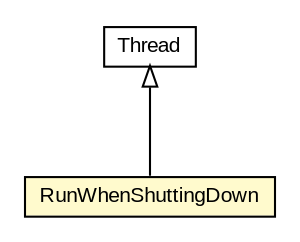 #!/usr/local/bin/dot
#
# Class diagram 
# Generated by UMLGraph version R5_6-24-gf6e263 (http://www.umlgraph.org/)
#

digraph G {
	edge [fontname="arial",fontsize=10,labelfontname="arial",labelfontsize=10];
	node [fontname="arial",fontsize=10,shape=plaintext];
	nodesep=0.25;
	ranksep=0.5;
	// org.miloss.fgsms.agents.HornetqJMSAgent.RunWhenShuttingDown
	c683872 [label=<<table title="org.miloss.fgsms.agents.HornetqJMSAgent.RunWhenShuttingDown" border="0" cellborder="1" cellspacing="0" cellpadding="2" port="p" bgcolor="lemonChiffon" href="./HornetqJMSAgent.RunWhenShuttingDown.html">
		<tr><td><table border="0" cellspacing="0" cellpadding="1">
<tr><td align="center" balign="center"> RunWhenShuttingDown </td></tr>
		</table></td></tr>
		</table>>, URL="./HornetqJMSAgent.RunWhenShuttingDown.html", fontname="arial", fontcolor="black", fontsize=10.0];
	//org.miloss.fgsms.agents.HornetqJMSAgent.RunWhenShuttingDown extends java.lang.Thread
	c684174:p -> c683872:p [dir=back,arrowtail=empty];
	// java.lang.Thread
	c684174 [label=<<table title="java.lang.Thread" border="0" cellborder="1" cellspacing="0" cellpadding="2" port="p" href="http://java.sun.com/j2se/1.4.2/docs/api/java/lang/Thread.html">
		<tr><td><table border="0" cellspacing="0" cellpadding="1">
<tr><td align="center" balign="center"> Thread </td></tr>
		</table></td></tr>
		</table>>, URL="http://java.sun.com/j2se/1.4.2/docs/api/java/lang/Thread.html", fontname="arial", fontcolor="black", fontsize=10.0];
}


